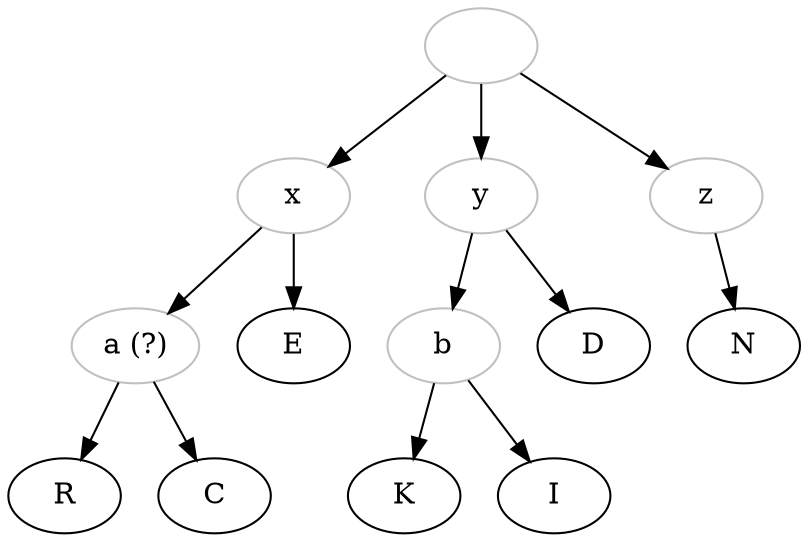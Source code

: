digraph {
archetype [color="grey", label=" "] ;
x [color="grey"] ;
y [color="grey"] ;
z [color="grey"] ;
a [color="grey", label="a (?)"] ;
b [color="grey"] ;
archetype -> x ;
archetype -> y ;
archetype -> z ;
x -> a ;
x -> E ;
a -> R ;
a -> C ;
y -> b ;
y -> D ;
b -> K ;
b -> I ;
z -> N ;
}

